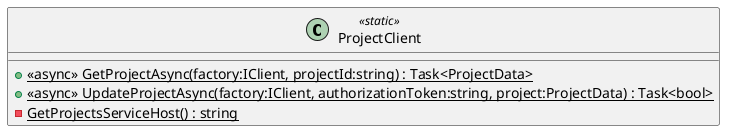 @startuml
class ProjectClient <<static>> {
    + {static} <<async>> GetProjectAsync(factory:IClient, projectId:string) : Task<ProjectData>
    + {static} <<async>> UpdateProjectAsync(factory:IClient, authorizationToken:string, project:ProjectData) : Task<bool>
    - {static} GetProjectsServiceHost() : string
}
@enduml
